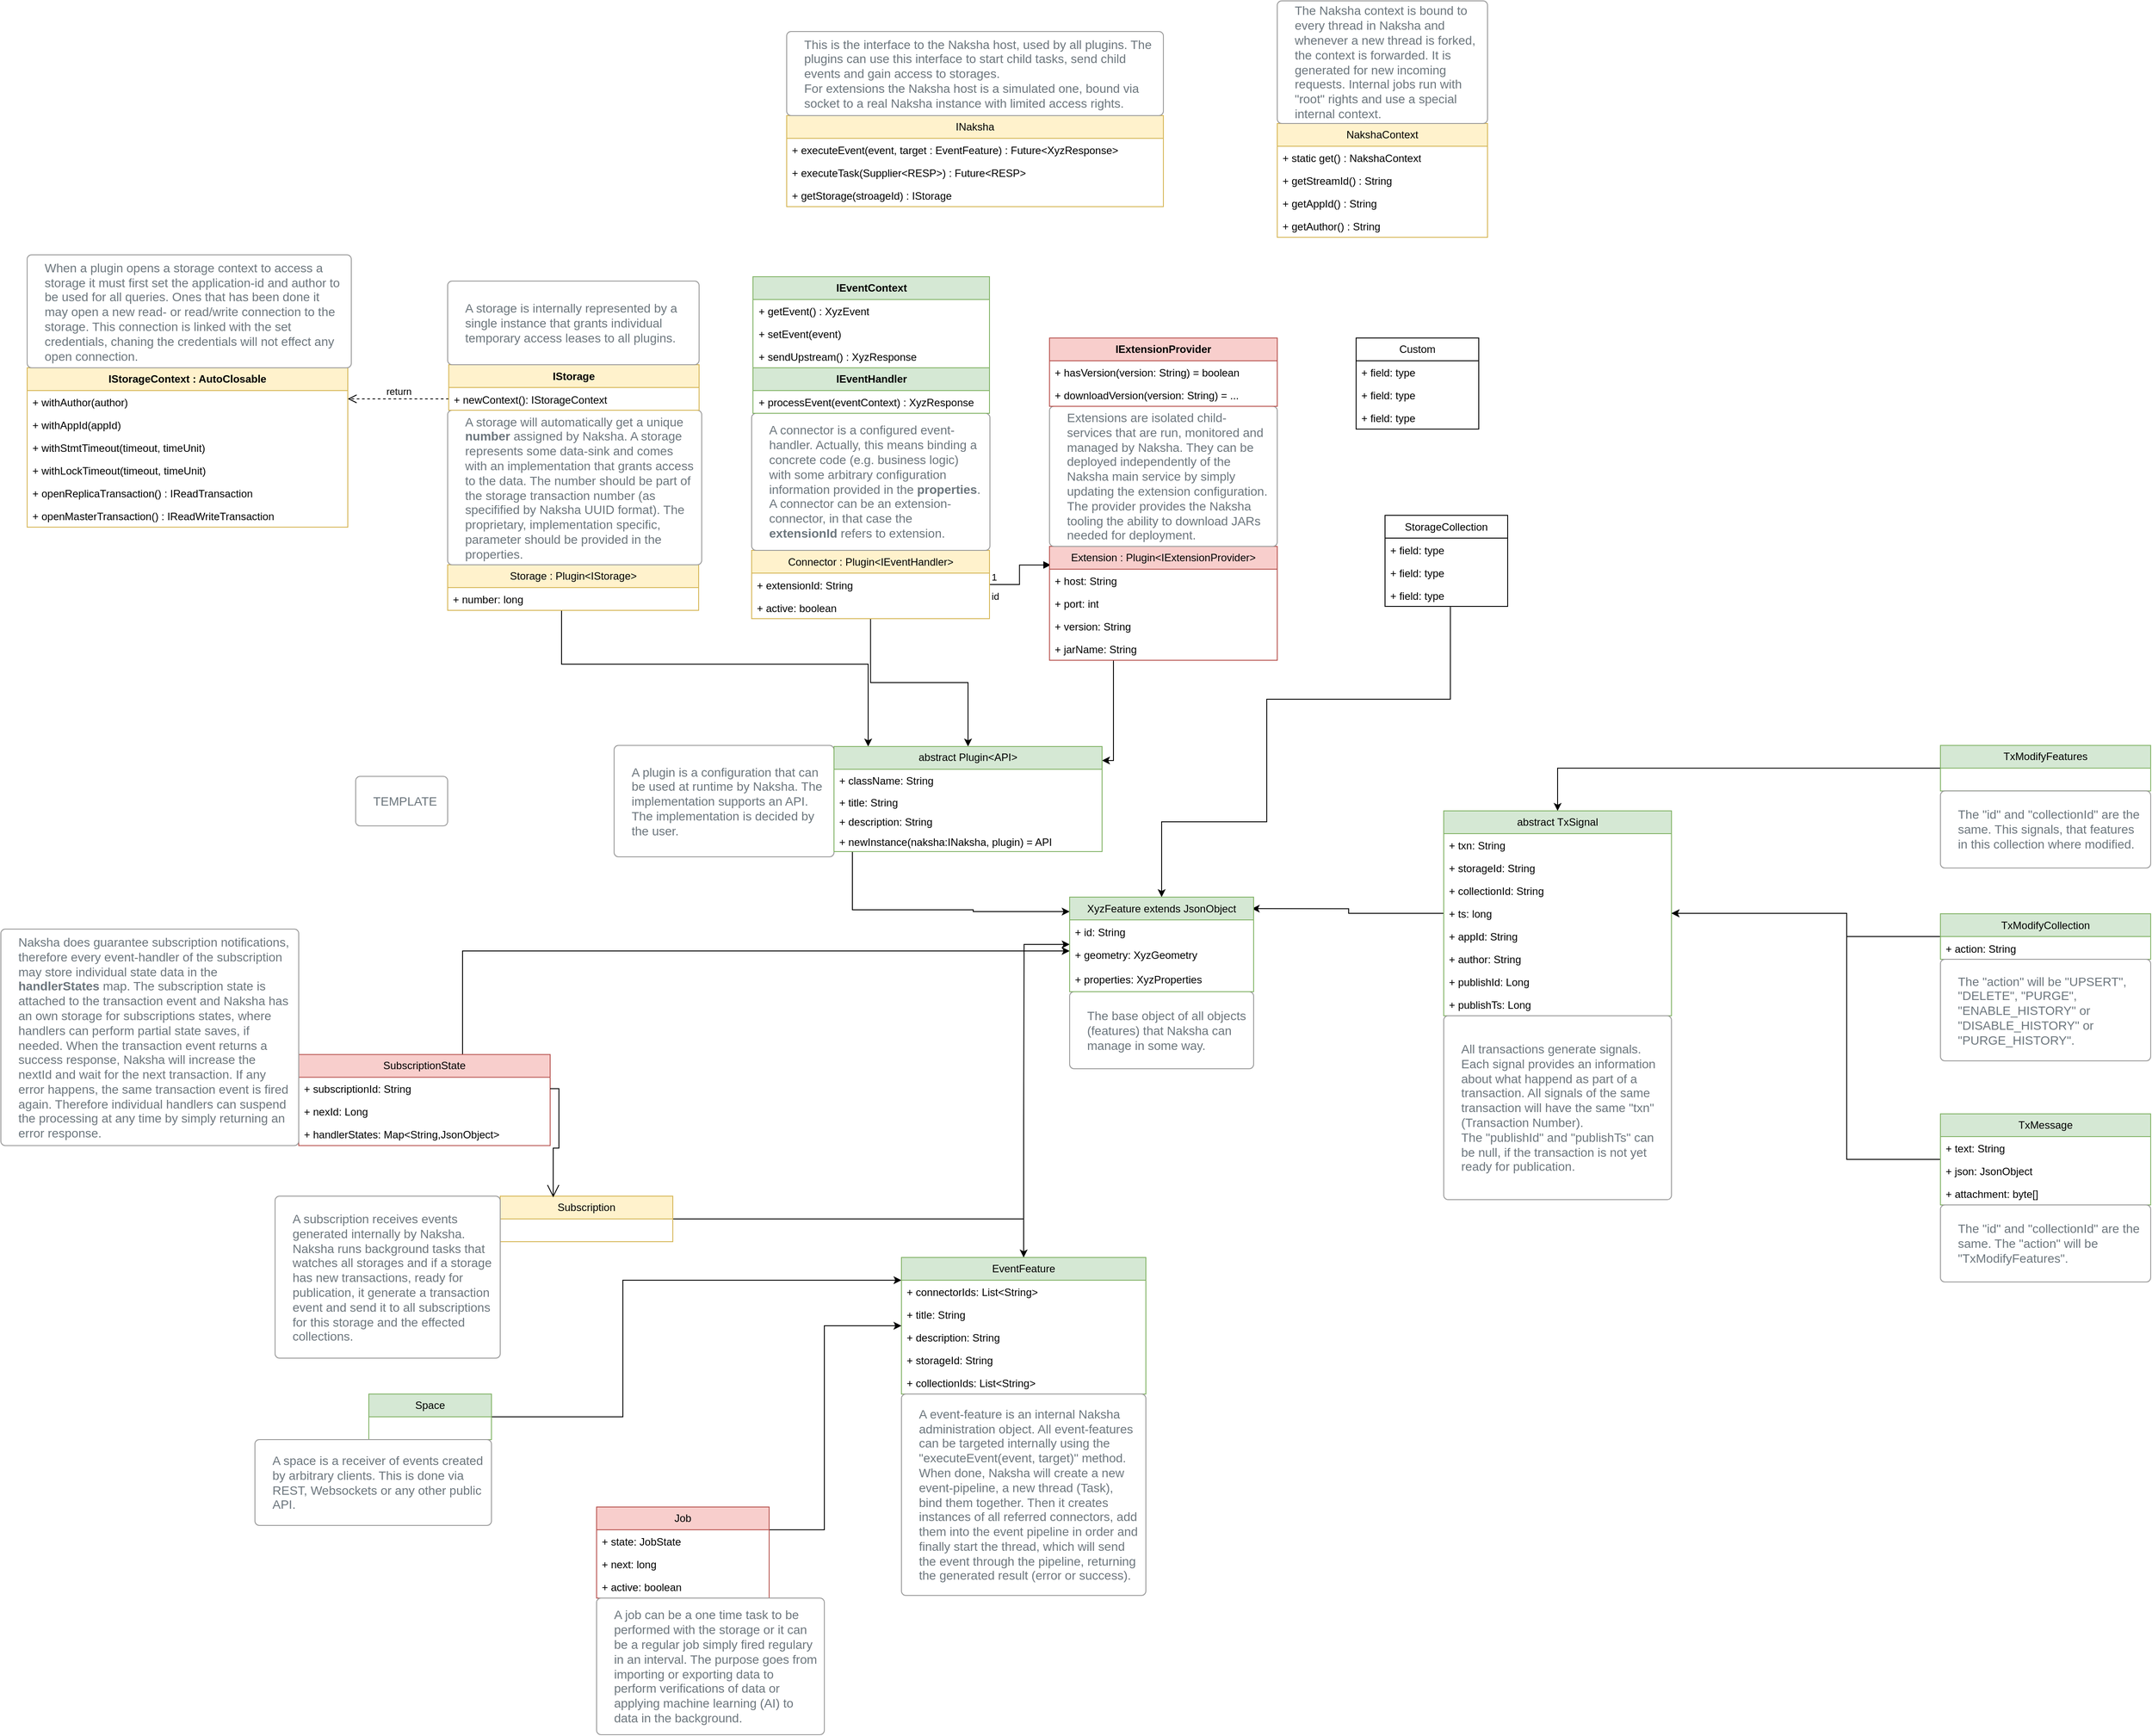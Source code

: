<mxfile version="21.6.8" type="device">
  <diagram name="Page-1" id="c7558073-3199-34d8-9f00-42111426c3f3">
    <mxGraphModel dx="3564" dy="1869" grid="1" gridSize="10" guides="1" tooltips="1" connect="1" arrows="1" fold="1" page="1" pageScale="1" pageWidth="3300" pageHeight="4681" background="none" math="0" shadow="0">
      <root>
        <mxCell id="0" />
        <mxCell id="1" parent="0" />
        <mxCell id="1qYccRmLHqD2nOXxJYSw-157" style="edgeStyle=orthogonalEdgeStyle;rounded=0;orthogonalLoop=1;jettySize=auto;html=1;" parent="1" source="1qYccRmLHqD2nOXxJYSw-96" target="1qYccRmLHqD2nOXxJYSw-265" edge="1">
          <mxGeometry relative="1" as="geometry">
            <mxPoint x="840" y="877.5" as="sourcePoint" />
            <mxPoint x="1201.947" y="1042.638" as="targetPoint" />
            <Array as="points">
              <mxPoint x="840" y="937.5" />
              <mxPoint x="1190" y="937.5" />
            </Array>
          </mxGeometry>
        </mxCell>
        <mxCell id="1qYccRmLHqD2nOXxJYSw-156" style="edgeStyle=orthogonalEdgeStyle;rounded=0;orthogonalLoop=1;jettySize=auto;html=1;" parent="1" source="1qYccRmLHqD2nOXxJYSw-118" target="1qYccRmLHqD2nOXxJYSw-108" edge="1">
          <mxGeometry relative="1" as="geometry">
            <Array as="points">
              <mxPoint x="910" y="1641" />
            </Array>
          </mxGeometry>
        </mxCell>
        <mxCell id="1qYccRmLHqD2nOXxJYSw-118" value="Space" style="swimlane;fontStyle=0;childLayout=stackLayout;horizontal=1;startSize=26;fillColor=#d5e8d4;horizontalStack=0;resizeParent=1;resizeParentMax=0;resizeLast=0;collapsible=1;marginBottom=0;whiteSpace=wrap;html=1;strokeColor=#82b366;" parent="1" vertex="1">
          <mxGeometry x="620" y="1771" width="140" height="52" as="geometry" />
        </mxCell>
        <mxCell id="1qYccRmLHqD2nOXxJYSw-158" style="edgeStyle=orthogonalEdgeStyle;rounded=0;orthogonalLoop=1;jettySize=auto;html=1;" parent="1" source="1qYccRmLHqD2nOXxJYSw-122" target="1qYccRmLHqD2nOXxJYSw-265" edge="1">
          <mxGeometry relative="1" as="geometry">
            <mxPoint x="1270.966" y="1017.5" as="targetPoint" />
            <mxPoint x="1204.936" y="911.89" as="sourcePoint" />
          </mxGeometry>
        </mxCell>
        <mxCell id="1qYccRmLHqD2nOXxJYSw-161" style="edgeStyle=orthogonalEdgeStyle;rounded=0;orthogonalLoop=1;jettySize=auto;html=1;entryX=0.5;entryY=0;entryDx=0;entryDy=0;exitX=0.533;exitY=1.024;exitDx=0;exitDy=0;exitPerimeter=0;" parent="1" source="1qYccRmLHqD2nOXxJYSw-129" target="1qYccRmLHqD2nOXxJYSw-100" edge="1">
          <mxGeometry relative="1" as="geometry">
            <Array as="points">
              <mxPoint x="1855" y="977.5" />
              <mxPoint x="1645" y="977.5" />
              <mxPoint x="1645" y="1117.5" />
              <mxPoint x="1525" y="1117.5" />
            </Array>
          </mxGeometry>
        </mxCell>
        <mxCell id="1qYccRmLHqD2nOXxJYSw-126" value="StorageCollection" style="swimlane;fontStyle=0;childLayout=stackLayout;horizontal=1;startSize=26;fillColor=none;horizontalStack=0;resizeParent=1;resizeParentMax=0;resizeLast=0;collapsible=1;marginBottom=0;whiteSpace=wrap;html=1;" parent="1" vertex="1">
          <mxGeometry x="1780" y="767.5" width="140" height="104" as="geometry" />
        </mxCell>
        <mxCell id="1qYccRmLHqD2nOXxJYSw-127" value="+ field: type" style="text;strokeColor=none;fillColor=none;align=left;verticalAlign=top;spacingLeft=4;spacingRight=4;overflow=hidden;rotatable=0;points=[[0,0.5],[1,0.5]];portConstraint=eastwest;whiteSpace=wrap;html=1;" parent="1qYccRmLHqD2nOXxJYSw-126" vertex="1">
          <mxGeometry y="26" width="140" height="26" as="geometry" />
        </mxCell>
        <mxCell id="1qYccRmLHqD2nOXxJYSw-128" value="+ field: type" style="text;strokeColor=none;fillColor=none;align=left;verticalAlign=top;spacingLeft=4;spacingRight=4;overflow=hidden;rotatable=0;points=[[0,0.5],[1,0.5]];portConstraint=eastwest;whiteSpace=wrap;html=1;" parent="1qYccRmLHqD2nOXxJYSw-126" vertex="1">
          <mxGeometry y="52" width="140" height="26" as="geometry" />
        </mxCell>
        <mxCell id="1qYccRmLHqD2nOXxJYSw-129" value="+ field: type" style="text;strokeColor=none;fillColor=none;align=left;verticalAlign=top;spacingLeft=4;spacingRight=4;overflow=hidden;rotatable=0;points=[[0,0.5],[1,0.5]];portConstraint=eastwest;whiteSpace=wrap;html=1;" parent="1qYccRmLHqD2nOXxJYSw-126" vertex="1">
          <mxGeometry y="78" width="140" height="26" as="geometry" />
        </mxCell>
        <mxCell id="1qYccRmLHqD2nOXxJYSw-155" style="edgeStyle=orthogonalEdgeStyle;rounded=0;orthogonalLoop=1;jettySize=auto;html=1;" parent="1" source="1qYccRmLHqD2nOXxJYSw-130" target="1qYccRmLHqD2nOXxJYSw-108" edge="1">
          <mxGeometry relative="1" as="geometry" />
        </mxCell>
        <mxCell id="1qYccRmLHqD2nOXxJYSw-130" value="Subscription" style="swimlane;fontStyle=0;childLayout=stackLayout;horizontal=1;startSize=26;fillColor=#fff2cc;horizontalStack=0;resizeParent=1;resizeParentMax=0;resizeLast=0;collapsible=1;marginBottom=0;whiteSpace=wrap;html=1;strokeColor=#d6b656;" parent="1" vertex="1">
          <mxGeometry x="770" y="1545" width="197" height="52" as="geometry" />
        </mxCell>
        <mxCell id="1qYccRmLHqD2nOXxJYSw-233" style="edgeStyle=orthogonalEdgeStyle;rounded=0;orthogonalLoop=1;jettySize=auto;html=1;" parent="1" source="1qYccRmLHqD2nOXxJYSw-134" target="1qYccRmLHqD2nOXxJYSw-265" edge="1">
          <mxGeometry relative="1" as="geometry">
            <mxPoint x="1340" y="1047.466" as="targetPoint" />
            <Array as="points">
              <mxPoint x="1470" y="1047.5" />
            </Array>
          </mxGeometry>
        </mxCell>
        <mxCell id="1qYccRmLHqD2nOXxJYSw-174" style="edgeStyle=orthogonalEdgeStyle;rounded=0;orthogonalLoop=1;jettySize=auto;html=1;entryX=0.99;entryY=0.122;entryDx=0;entryDy=0;entryPerimeter=0;" parent="1" source="1qYccRmLHqD2nOXxJYSw-138" target="1qYccRmLHqD2nOXxJYSw-100" edge="1">
          <mxGeometry relative="1" as="geometry" />
        </mxCell>
        <mxCell id="1qYccRmLHqD2nOXxJYSw-192" style="edgeStyle=orthogonalEdgeStyle;rounded=0;orthogonalLoop=1;jettySize=auto;html=1;" parent="1" source="1qYccRmLHqD2nOXxJYSw-142" target="1qYccRmLHqD2nOXxJYSw-138" edge="1">
          <mxGeometry relative="1" as="geometry">
            <mxPoint x="2200" y="937.5" as="sourcePoint" />
          </mxGeometry>
        </mxCell>
        <mxCell id="1qYccRmLHqD2nOXxJYSw-198" style="edgeStyle=orthogonalEdgeStyle;rounded=0;orthogonalLoop=1;jettySize=auto;html=1;" parent="1" source="1qYccRmLHqD2nOXxJYSw-151" target="1qYccRmLHqD2nOXxJYSw-138" edge="1">
          <mxGeometry relative="1" as="geometry">
            <mxPoint x="1940" y="1097.5" as="targetPoint" />
            <Array as="points">
              <mxPoint x="2307" y="1503" />
              <mxPoint x="2307" y="1222" />
            </Array>
          </mxGeometry>
        </mxCell>
        <mxCell id="1qYccRmLHqD2nOXxJYSw-204" style="edgeStyle=orthogonalEdgeStyle;rounded=0;orthogonalLoop=1;jettySize=auto;html=1;" parent="1" source="1qYccRmLHqD2nOXxJYSw-108" target="1qYccRmLHqD2nOXxJYSw-100" edge="1">
          <mxGeometry relative="1" as="geometry">
            <Array as="points">
              <mxPoint x="1367" y="1463" />
              <mxPoint x="1368" y="1258" />
            </Array>
          </mxGeometry>
        </mxCell>
        <mxCell id="1qYccRmLHqD2nOXxJYSw-164" value="Custom" style="swimlane;fontStyle=0;childLayout=stackLayout;horizontal=1;startSize=26;fillColor=none;horizontalStack=0;resizeParent=1;resizeParentMax=0;resizeLast=0;collapsible=1;marginBottom=0;whiteSpace=wrap;html=1;" parent="1" vertex="1">
          <mxGeometry x="1747" y="565" width="140" height="104" as="geometry" />
        </mxCell>
        <mxCell id="1qYccRmLHqD2nOXxJYSw-165" value="+ field: type" style="text;strokeColor=none;fillColor=none;align=left;verticalAlign=top;spacingLeft=4;spacingRight=4;overflow=hidden;rotatable=0;points=[[0,0.5],[1,0.5]];portConstraint=eastwest;whiteSpace=wrap;html=1;" parent="1qYccRmLHqD2nOXxJYSw-164" vertex="1">
          <mxGeometry y="26" width="140" height="26" as="geometry" />
        </mxCell>
        <mxCell id="1qYccRmLHqD2nOXxJYSw-166" value="+ field: type" style="text;strokeColor=none;fillColor=none;align=left;verticalAlign=top;spacingLeft=4;spacingRight=4;overflow=hidden;rotatable=0;points=[[0,0.5],[1,0.5]];portConstraint=eastwest;whiteSpace=wrap;html=1;" parent="1qYccRmLHqD2nOXxJYSw-164" vertex="1">
          <mxGeometry y="52" width="140" height="26" as="geometry" />
        </mxCell>
        <mxCell id="1qYccRmLHqD2nOXxJYSw-167" value="+ field: type" style="text;strokeColor=none;fillColor=none;align=left;verticalAlign=top;spacingLeft=4;spacingRight=4;overflow=hidden;rotatable=0;points=[[0,0.5],[1,0.5]];portConstraint=eastwest;whiteSpace=wrap;html=1;" parent="1qYccRmLHqD2nOXxJYSw-164" vertex="1">
          <mxGeometry y="78" width="140" height="26" as="geometry" />
        </mxCell>
        <mxCell id="1qYccRmLHqD2nOXxJYSw-172" style="edgeStyle=orthogonalEdgeStyle;rounded=0;orthogonalLoop=1;jettySize=auto;html=1;" parent="1" source="1qYccRmLHqD2nOXxJYSw-265" target="1qYccRmLHqD2nOXxJYSw-100" edge="1">
          <mxGeometry relative="1" as="geometry">
            <mxPoint x="1330" y="1267.5" as="targetPoint" />
            <mxPoint x="1171.76" y="1126.15" as="sourcePoint" />
            <Array as="points">
              <mxPoint x="1172" y="1218" />
              <mxPoint x="1310" y="1218" />
              <mxPoint x="1310" y="1220" />
            </Array>
          </mxGeometry>
        </mxCell>
        <mxCell id="1qYccRmLHqD2nOXxJYSw-202" value="TEMPLATE" style="html=1;shadow=0;dashed=0;shape=mxgraph.bootstrap.rrect;rSize=5;strokeColor=#999999;strokeWidth=1;fillColor=#FFFFFF;fontColor=#6C767D;whiteSpace=wrap;align=left;verticalAlign=middle;spacingLeft=10;fontSize=14;spacing=10;" parent="1" vertex="1">
          <mxGeometry x="605" y="1065.62" width="105" height="56.5" as="geometry" />
        </mxCell>
        <mxCell id="1qYccRmLHqD2nOXxJYSw-220" style="edgeStyle=orthogonalEdgeStyle;rounded=0;orthogonalLoop=1;jettySize=auto;html=1;" parent="1" source="1qYccRmLHqD2nOXxJYSw-210" target="1qYccRmLHqD2nOXxJYSw-100" edge="1">
          <mxGeometry relative="1" as="geometry">
            <Array as="points">
              <mxPoint x="727" y="1265" />
            </Array>
          </mxGeometry>
        </mxCell>
        <mxCell id="1qYccRmLHqD2nOXxJYSw-210" value="SubscriptionState" style="swimlane;fontStyle=0;childLayout=stackLayout;horizontal=1;startSize=26;horizontalStack=0;resizeParent=1;resizeParentMax=0;resizeLast=0;collapsible=1;marginBottom=0;whiteSpace=wrap;html=1;fillColor=#f8cecc;strokeColor=#b85450;" parent="1" vertex="1">
          <mxGeometry x="540" y="1383.25" width="287" height="104" as="geometry" />
        </mxCell>
        <mxCell id="1qYccRmLHqD2nOXxJYSw-211" value="+ subscriptionId: String" style="text;strokeColor=none;fillColor=none;align=left;verticalAlign=top;spacingLeft=4;spacingRight=4;overflow=hidden;rotatable=0;points=[[0,0.5],[1,0.5]];portConstraint=eastwest;whiteSpace=wrap;html=1;" parent="1qYccRmLHqD2nOXxJYSw-210" vertex="1">
          <mxGeometry y="26" width="287" height="26" as="geometry" />
        </mxCell>
        <mxCell id="1qYccRmLHqD2nOXxJYSw-306" value="+ nexId: Long" style="text;strokeColor=none;fillColor=none;align=left;verticalAlign=top;spacingLeft=4;spacingRight=4;overflow=hidden;rotatable=0;points=[[0,0.5],[1,0.5]];portConstraint=eastwest;whiteSpace=wrap;html=1;" parent="1qYccRmLHqD2nOXxJYSw-210" vertex="1">
          <mxGeometry y="52" width="287" height="26" as="geometry" />
        </mxCell>
        <mxCell id="ocHGO5GNn9pmyrgSXm_p-12" value="+ handlerStates: Map&amp;lt;String,JsonObject&amp;gt;" style="text;strokeColor=none;fillColor=none;align=left;verticalAlign=top;spacingLeft=4;spacingRight=4;overflow=hidden;rotatable=0;points=[[0,0.5],[1,0.5]];portConstraint=eastwest;whiteSpace=wrap;html=1;" vertex="1" parent="1qYccRmLHqD2nOXxJYSw-210">
          <mxGeometry y="78" width="287" height="26" as="geometry" />
        </mxCell>
        <mxCell id="1qYccRmLHqD2nOXxJYSw-219" value="Naksha does guarantee subscription notifications, therefore every event-handler of the subscription may store individual state data in the &lt;b&gt;handlerStates&lt;/b&gt; map. The subscription state is attached to the transaction event and Naksha has an own storage for subscriptions states, where handlers can perform partial state saves, if needed. When the transaction event returns a success response, Naksha will increase the nextId and wait for the next transaction. If any error happens, the same transaction event is fired again. Therefore individual handlers can suspend the processing at any time by simply returning an error response." style="html=1;shadow=0;dashed=0;shape=mxgraph.bootstrap.rrect;rSize=5;strokeColor=#999999;strokeWidth=1;fillColor=#FFFFFF;fontColor=#6C767D;whiteSpace=wrap;align=left;verticalAlign=middle;spacingLeft=10;fontSize=14;spacing=10;" parent="1" vertex="1">
          <mxGeometry x="200" y="1240" width="340" height="247.25" as="geometry" />
        </mxCell>
        <mxCell id="1qYccRmLHqD2nOXxJYSw-225" value="" style="group" parent="1" vertex="1" connectable="0">
          <mxGeometry x="1420" y="1203.5" width="210" height="196" as="geometry" />
        </mxCell>
        <mxCell id="1qYccRmLHqD2nOXxJYSw-196" value="The base object of all objects (features) that Naksha can manage in some way." style="html=1;shadow=0;dashed=0;shape=mxgraph.bootstrap.rrect;rSize=5;strokeColor=#999999;strokeWidth=1;fillColor=#FFFFFF;fontColor=#6C767D;whiteSpace=wrap;align=left;verticalAlign=middle;spacingLeft=10;fontSize=14;spacing=10;" parent="1qYccRmLHqD2nOXxJYSw-225" vertex="1">
          <mxGeometry y="108" width="210" height="88" as="geometry" />
        </mxCell>
        <mxCell id="1qYccRmLHqD2nOXxJYSw-100" value="XyzFeature extends JsonObject" style="swimlane;fontStyle=0;childLayout=stackLayout;horizontal=1;startSize=26;fillColor=#d5e8d4;horizontalStack=0;resizeParent=1;resizeParentMax=0;resizeLast=0;collapsible=1;marginBottom=0;whiteSpace=wrap;html=1;strokeColor=#82b366;" parent="1qYccRmLHqD2nOXxJYSw-225" vertex="1">
          <mxGeometry width="210" height="108" as="geometry" />
        </mxCell>
        <mxCell id="1qYccRmLHqD2nOXxJYSw-101" value="+ id: String" style="text;strokeColor=none;fillColor=none;align=left;verticalAlign=top;spacingLeft=4;spacingRight=4;overflow=hidden;rotatable=0;points=[[0,0.5],[1,0.5]];portConstraint=eastwest;whiteSpace=wrap;html=1;" parent="1qYccRmLHqD2nOXxJYSw-100" vertex="1">
          <mxGeometry y="26" width="210" height="26" as="geometry" />
        </mxCell>
        <mxCell id="1qYccRmLHqD2nOXxJYSw-105" value="+ geometry: XyzGeometry" style="text;strokeColor=none;fillColor=none;align=left;verticalAlign=top;spacingLeft=4;spacingRight=4;overflow=hidden;rotatable=0;points=[[0,0.5],[1,0.5]];portConstraint=eastwest;whiteSpace=wrap;html=1;" parent="1qYccRmLHqD2nOXxJYSw-100" vertex="1">
          <mxGeometry y="52" width="210" height="28" as="geometry" />
        </mxCell>
        <mxCell id="1qYccRmLHqD2nOXxJYSw-106" value="+ properties: XyzProperties" style="text;strokeColor=none;fillColor=none;align=left;verticalAlign=top;spacingLeft=4;spacingRight=4;overflow=hidden;rotatable=0;points=[[0,0.5],[1,0.5]];portConstraint=eastwest;whiteSpace=wrap;html=1;" parent="1qYccRmLHqD2nOXxJYSw-100" vertex="1">
          <mxGeometry y="80" width="210" height="28" as="geometry" />
        </mxCell>
        <mxCell id="1qYccRmLHqD2nOXxJYSw-226" value="" style="group" parent="1" vertex="1" connectable="0">
          <mxGeometry x="1847" y="1105" width="260" height="444" as="geometry" />
        </mxCell>
        <UserObject label="abstract TxSignal" tooltip="" id="1qYccRmLHqD2nOXxJYSw-138">
          <mxCell style="swimlane;fontStyle=0;childLayout=stackLayout;horizontal=1;startSize=26;fillColor=#d5e8d4;horizontalStack=0;resizeParent=1;resizeParentMax=0;resizeLast=0;collapsible=1;marginBottom=0;whiteSpace=wrap;html=1;strokeColor=#82b366;" parent="1qYccRmLHqD2nOXxJYSw-226" vertex="1">
            <mxGeometry width="260" height="234" as="geometry" />
          </mxCell>
        </UserObject>
        <mxCell id="1qYccRmLHqD2nOXxJYSw-139" value="+ txn: String" style="text;strokeColor=none;fillColor=none;align=left;verticalAlign=top;spacingLeft=4;spacingRight=4;overflow=hidden;rotatable=0;points=[[0,0.5],[1,0.5]];portConstraint=eastwest;whiteSpace=wrap;html=1;" parent="1qYccRmLHqD2nOXxJYSw-138" vertex="1">
          <mxGeometry y="26" width="260" height="26" as="geometry" />
        </mxCell>
        <mxCell id="1qYccRmLHqD2nOXxJYSw-140" value="+&amp;nbsp;storageId&lt;span style=&quot;background-color: initial;&quot;&gt;: String&lt;/span&gt;" style="text;strokeColor=none;fillColor=none;align=left;verticalAlign=top;spacingLeft=4;spacingRight=4;overflow=hidden;rotatable=0;points=[[0,0.5],[1,0.5]];portConstraint=eastwest;whiteSpace=wrap;html=1;" parent="1qYccRmLHqD2nOXxJYSw-138" vertex="1">
          <mxGeometry y="52" width="260" height="26" as="geometry" />
        </mxCell>
        <mxCell id="1qYccRmLHqD2nOXxJYSw-141" value="+ collectionId: String" style="text;strokeColor=none;fillColor=none;align=left;verticalAlign=top;spacingLeft=4;spacingRight=4;overflow=hidden;rotatable=0;points=[[0,0.5],[1,0.5]];portConstraint=eastwest;whiteSpace=wrap;html=1;" parent="1qYccRmLHqD2nOXxJYSw-138" vertex="1">
          <mxGeometry y="78" width="260" height="26" as="geometry" />
        </mxCell>
        <mxCell id="1qYccRmLHqD2nOXxJYSw-176" value="+ ts: long" style="text;strokeColor=none;fillColor=none;align=left;verticalAlign=top;spacingLeft=4;spacingRight=4;overflow=hidden;rotatable=0;points=[[0,0.5],[1,0.5]];portConstraint=eastwest;whiteSpace=wrap;html=1;" parent="1qYccRmLHqD2nOXxJYSw-138" vertex="1">
          <mxGeometry y="104" width="260" height="26" as="geometry" />
        </mxCell>
        <mxCell id="1qYccRmLHqD2nOXxJYSw-178" value="+ appId: String" style="text;strokeColor=none;fillColor=none;align=left;verticalAlign=top;spacingLeft=4;spacingRight=4;overflow=hidden;rotatable=0;points=[[0,0.5],[1,0.5]];portConstraint=eastwest;whiteSpace=wrap;html=1;" parent="1qYccRmLHqD2nOXxJYSw-138" vertex="1">
          <mxGeometry y="130" width="260" height="26" as="geometry" />
        </mxCell>
        <mxCell id="1qYccRmLHqD2nOXxJYSw-177" value="+ author: String" style="text;strokeColor=none;fillColor=none;align=left;verticalAlign=top;spacingLeft=4;spacingRight=4;overflow=hidden;rotatable=0;points=[[0,0.5],[1,0.5]];portConstraint=eastwest;whiteSpace=wrap;html=1;" parent="1qYccRmLHqD2nOXxJYSw-138" vertex="1">
          <mxGeometry y="156" width="260" height="26" as="geometry" />
        </mxCell>
        <mxCell id="1qYccRmLHqD2nOXxJYSw-179" value="+ publishId: Long" style="text;strokeColor=none;fillColor=none;align=left;verticalAlign=top;spacingLeft=4;spacingRight=4;overflow=hidden;rotatable=0;points=[[0,0.5],[1,0.5]];portConstraint=eastwest;whiteSpace=wrap;html=1;" parent="1qYccRmLHqD2nOXxJYSw-138" vertex="1">
          <mxGeometry y="182" width="260" height="26" as="geometry" />
        </mxCell>
        <mxCell id="1qYccRmLHqD2nOXxJYSw-180" value="+ publishTs: Long" style="text;strokeColor=none;fillColor=none;align=left;verticalAlign=top;spacingLeft=4;spacingRight=4;overflow=hidden;rotatable=0;points=[[0,0.5],[1,0.5]];portConstraint=eastwest;whiteSpace=wrap;html=1;" parent="1qYccRmLHqD2nOXxJYSw-138" vertex="1">
          <mxGeometry y="208" width="260" height="26" as="geometry" />
        </mxCell>
        <mxCell id="1qYccRmLHqD2nOXxJYSw-184" value="All transactions generate signals. Each signal provides an information about what happend as part of a transaction. All signals of the same transaction will have the same &quot;txn&quot; (Transaction Number).&lt;br&gt;The &quot;publishId&quot; and &quot;publishTs&quot; can be null, if the transaction is not yet ready for publication." style="html=1;shadow=0;dashed=0;shape=mxgraph.bootstrap.rrect;rSize=5;strokeColor=#999999;strokeWidth=1;fillColor=#FFFFFF;fontColor=#6C767D;whiteSpace=wrap;align=left;verticalAlign=middle;spacingLeft=10;fontSize=14;spacing=10;" parent="1qYccRmLHqD2nOXxJYSw-226" vertex="1">
          <mxGeometry y="234" width="260" height="210" as="geometry" />
        </mxCell>
        <mxCell id="1qYccRmLHqD2nOXxJYSw-227" style="rounded=0;orthogonalLoop=1;jettySize=auto;html=1;edgeStyle=orthogonalEdgeStyle;" parent="1" source="1qYccRmLHqD2nOXxJYSw-147" target="1qYccRmLHqD2nOXxJYSw-138" edge="1">
          <mxGeometry relative="1" as="geometry">
            <Array as="points">
              <mxPoint x="2307" y="1248" />
              <mxPoint x="2307" y="1222" />
            </Array>
          </mxGeometry>
        </mxCell>
        <mxCell id="1qYccRmLHqD2nOXxJYSw-228" value="" style="group" parent="1" vertex="1" connectable="0">
          <mxGeometry x="2414" y="1030.25" width="240" height="140" as="geometry" />
        </mxCell>
        <mxCell id="1qYccRmLHqD2nOXxJYSw-142" value="TxModifyFeatures" style="swimlane;fontStyle=0;childLayout=stackLayout;horizontal=1;startSize=26;fillColor=#d5e8d4;horizontalStack=0;resizeParent=1;resizeParentMax=0;resizeLast=0;collapsible=1;marginBottom=0;whiteSpace=wrap;html=1;strokeColor=#82b366;" parent="1qYccRmLHqD2nOXxJYSw-228" vertex="1">
          <mxGeometry width="240" height="52" as="geometry" />
        </mxCell>
        <mxCell id="1qYccRmLHqD2nOXxJYSw-186" value="The &quot;id&quot; and &quot;collectionId&quot; are the same. This signals, that features in this collection where modified." style="html=1;shadow=0;dashed=0;shape=mxgraph.bootstrap.rrect;rSize=5;strokeColor=#999999;strokeWidth=1;fillColor=#FFFFFF;fontColor=#6C767D;whiteSpace=wrap;align=left;verticalAlign=middle;spacingLeft=10;fontSize=14;spacing=10;" parent="1qYccRmLHqD2nOXxJYSw-228" vertex="1">
          <mxGeometry y="52" width="240" height="88" as="geometry" />
        </mxCell>
        <mxCell id="1qYccRmLHqD2nOXxJYSw-229" value="" style="group" parent="1" vertex="1" connectable="0">
          <mxGeometry x="2414" y="1222.5" width="240" height="168" as="geometry" />
        </mxCell>
        <mxCell id="1qYccRmLHqD2nOXxJYSw-147" value="TxModifyCollection" style="swimlane;fontStyle=0;childLayout=stackLayout;horizontal=1;startSize=26;fillColor=#d5e8d4;horizontalStack=0;resizeParent=1;resizeParentMax=0;resizeLast=0;collapsible=1;marginBottom=0;whiteSpace=wrap;html=1;strokeColor=#82b366;" parent="1qYccRmLHqD2nOXxJYSw-229" vertex="1">
          <mxGeometry width="240.0" height="52" as="geometry" />
        </mxCell>
        <mxCell id="1qYccRmLHqD2nOXxJYSw-148" value="+ action: String" style="text;strokeColor=none;fillColor=none;align=left;verticalAlign=top;spacingLeft=4;spacingRight=4;overflow=hidden;rotatable=0;points=[[0,0.5],[1,0.5]];portConstraint=eastwest;whiteSpace=wrap;html=1;" parent="1qYccRmLHqD2nOXxJYSw-147" vertex="1">
          <mxGeometry y="26" width="240.0" height="26" as="geometry" />
        </mxCell>
        <mxCell id="1qYccRmLHqD2nOXxJYSw-194" value="The &quot;action&quot; will be &quot;UPSERT&quot;, &quot;DELETE&quot;, &quot;PURGE&quot;, &quot;ENABLE_HISTORY&quot; or &quot;DISABLE_HISTORY&quot; or &quot;PURGE_HISTORY&quot;." style="html=1;shadow=0;dashed=0;shape=mxgraph.bootstrap.rrect;rSize=5;strokeColor=#999999;strokeWidth=1;fillColor=#FFFFFF;fontColor=#6C767D;whiteSpace=wrap;align=left;verticalAlign=middle;spacingLeft=10;fontSize=14;spacing=10;" parent="1qYccRmLHqD2nOXxJYSw-229" vertex="1">
          <mxGeometry y="52" width="240.0" height="116" as="geometry" />
        </mxCell>
        <mxCell id="1qYccRmLHqD2nOXxJYSw-230" value="" style="group" parent="1" vertex="1" connectable="0">
          <mxGeometry x="2414" y="1451" width="240" height="192" as="geometry" />
        </mxCell>
        <mxCell id="1qYccRmLHqD2nOXxJYSw-151" value="TxMessage" style="swimlane;fontStyle=0;childLayout=stackLayout;horizontal=1;startSize=26;fillColor=#d5e8d4;horizontalStack=0;resizeParent=1;resizeParentMax=0;resizeLast=0;collapsible=1;marginBottom=0;whiteSpace=wrap;html=1;strokeColor=#82b366;" parent="1qYccRmLHqD2nOXxJYSw-230" vertex="1">
          <mxGeometry width="240" height="104" as="geometry" />
        </mxCell>
        <mxCell id="1qYccRmLHqD2nOXxJYSw-152" value="+ text: String" style="text;strokeColor=none;fillColor=none;align=left;verticalAlign=top;spacingLeft=4;spacingRight=4;overflow=hidden;rotatable=0;points=[[0,0.5],[1,0.5]];portConstraint=eastwest;whiteSpace=wrap;html=1;" parent="1qYccRmLHqD2nOXxJYSw-151" vertex="1">
          <mxGeometry y="26" width="240" height="26" as="geometry" />
        </mxCell>
        <mxCell id="1qYccRmLHqD2nOXxJYSw-154" value="+ json: JsonObject" style="text;strokeColor=none;fillColor=none;align=left;verticalAlign=top;spacingLeft=4;spacingRight=4;overflow=hidden;rotatable=0;points=[[0,0.5],[1,0.5]];portConstraint=eastwest;whiteSpace=wrap;html=1;" parent="1qYccRmLHqD2nOXxJYSw-151" vertex="1">
          <mxGeometry y="52" width="240" height="26" as="geometry" />
        </mxCell>
        <mxCell id="1qYccRmLHqD2nOXxJYSw-153" value="+ attachment: byte[]" style="text;strokeColor=none;fillColor=none;align=left;verticalAlign=top;spacingLeft=4;spacingRight=4;overflow=hidden;rotatable=0;points=[[0,0.5],[1,0.5]];portConstraint=eastwest;whiteSpace=wrap;html=1;" parent="1qYccRmLHqD2nOXxJYSw-151" vertex="1">
          <mxGeometry y="78" width="240" height="26" as="geometry" />
        </mxCell>
        <mxCell id="1qYccRmLHqD2nOXxJYSw-190" value="The &quot;id&quot; and &quot;collectionId&quot; are the same. The &quot;action&quot; will be &quot;TxModifyFeatures&quot;." style="html=1;shadow=0;dashed=0;shape=mxgraph.bootstrap.rrect;rSize=5;strokeColor=#999999;strokeWidth=1;fillColor=#FFFFFF;fontColor=#6C767D;whiteSpace=wrap;align=left;verticalAlign=middle;spacingLeft=10;fontSize=14;spacing=10;" parent="1qYccRmLHqD2nOXxJYSw-230" vertex="1">
          <mxGeometry y="104" width="240" height="88" as="geometry" />
        </mxCell>
        <mxCell id="1qYccRmLHqD2nOXxJYSw-251" value="id" style="endArrow=block;endFill=1;html=1;edgeStyle=orthogonalEdgeStyle;align=left;verticalAlign=top;rounded=0;entryX=0.006;entryY=0.163;entryDx=0;entryDy=0;entryPerimeter=0;" parent="1" source="1qYccRmLHqD2nOXxJYSw-123" target="1qYccRmLHqD2nOXxJYSw-134" edge="1">
          <mxGeometry x="-1" relative="1" as="geometry">
            <mxPoint x="1270" y="777.5" as="sourcePoint" />
            <mxPoint x="1430" y="777.5" as="targetPoint" />
          </mxGeometry>
        </mxCell>
        <mxCell id="1qYccRmLHqD2nOXxJYSw-252" value="1" style="edgeLabel;resizable=0;html=1;align=left;verticalAlign=bottom;" parent="1qYccRmLHqD2nOXxJYSw-251" connectable="0" vertex="1">
          <mxGeometry x="-1" relative="1" as="geometry" />
        </mxCell>
        <mxCell id="1qYccRmLHqD2nOXxJYSw-274" value="&lt;span style=&quot;border-color: var(--border-color);&quot;&gt;&lt;b&gt;IStorageContext : AutoClosable&lt;/b&gt;&lt;/span&gt;" style="swimlane;fontStyle=0;childLayout=stackLayout;horizontal=1;startSize=26;fillColor=#fff2cc;horizontalStack=0;resizeParent=1;resizeParentMax=0;resizeLast=0;collapsible=1;marginBottom=0;whiteSpace=wrap;html=1;strokeColor=#d6b656;" parent="1" vertex="1">
          <mxGeometry x="230" y="599" width="366" height="182" as="geometry" />
        </mxCell>
        <mxCell id="1qYccRmLHqD2nOXxJYSw-275" value="+ withAuthor(author)" style="text;strokeColor=none;fillColor=none;align=left;verticalAlign=top;spacingLeft=4;spacingRight=4;overflow=hidden;rotatable=0;points=[[0,0.5],[1,0.5]];portConstraint=eastwest;whiteSpace=wrap;html=1;" parent="1qYccRmLHqD2nOXxJYSw-274" vertex="1">
          <mxGeometry y="26" width="366" height="26" as="geometry" />
        </mxCell>
        <mxCell id="1qYccRmLHqD2nOXxJYSw-276" value="+ withAppId(appId)" style="text;strokeColor=none;fillColor=none;align=left;verticalAlign=top;spacingLeft=4;spacingRight=4;overflow=hidden;rotatable=0;points=[[0,0.5],[1,0.5]];portConstraint=eastwest;whiteSpace=wrap;html=1;" parent="1qYccRmLHqD2nOXxJYSw-274" vertex="1">
          <mxGeometry y="52" width="366" height="26" as="geometry" />
        </mxCell>
        <mxCell id="1qYccRmLHqD2nOXxJYSw-277" value="+ withStmtTimeout(timeout, timeUnit)" style="text;strokeColor=none;fillColor=none;align=left;verticalAlign=top;spacingLeft=4;spacingRight=4;overflow=hidden;rotatable=0;points=[[0,0.5],[1,0.5]];portConstraint=eastwest;whiteSpace=wrap;html=1;" parent="1qYccRmLHqD2nOXxJYSw-274" vertex="1">
          <mxGeometry y="78" width="366" height="26" as="geometry" />
        </mxCell>
        <mxCell id="1qYccRmLHqD2nOXxJYSw-282" value="+ withLockTimeout(timeout, timeUnit)" style="text;strokeColor=none;fillColor=none;align=left;verticalAlign=top;spacingLeft=4;spacingRight=4;overflow=hidden;rotatable=0;points=[[0,0.5],[1,0.5]];portConstraint=eastwest;whiteSpace=wrap;html=1;" parent="1qYccRmLHqD2nOXxJYSw-274" vertex="1">
          <mxGeometry y="104" width="366" height="26" as="geometry" />
        </mxCell>
        <mxCell id="1qYccRmLHqD2nOXxJYSw-283" value="+ openReplicaTransaction() : IReadTransaction" style="text;strokeColor=none;fillColor=none;align=left;verticalAlign=top;spacingLeft=4;spacingRight=4;overflow=hidden;rotatable=0;points=[[0,0.5],[1,0.5]];portConstraint=eastwest;whiteSpace=wrap;html=1;" parent="1qYccRmLHqD2nOXxJYSw-274" vertex="1">
          <mxGeometry y="130" width="366" height="26" as="geometry" />
        </mxCell>
        <mxCell id="1qYccRmLHqD2nOXxJYSw-284" value="+ openMasterTransaction() : IReadWriteTransaction" style="text;strokeColor=none;fillColor=none;align=left;verticalAlign=top;spacingLeft=4;spacingRight=4;overflow=hidden;rotatable=0;points=[[0,0.5],[1,0.5]];portConstraint=eastwest;whiteSpace=wrap;html=1;" parent="1qYccRmLHqD2nOXxJYSw-274" vertex="1">
          <mxGeometry y="156" width="366" height="26" as="geometry" />
        </mxCell>
        <mxCell id="1qYccRmLHqD2nOXxJYSw-285" value="return" style="html=1;verticalAlign=bottom;endArrow=open;dashed=1;endSize=8;edgeStyle=elbowEdgeStyle;elbow=vertical;curved=0;rounded=0;" parent="1" source="1qYccRmLHqD2nOXxJYSw-240" target="1qYccRmLHqD2nOXxJYSw-274" edge="1">
          <mxGeometry relative="1" as="geometry">
            <mxPoint x="710" y="569.5" as="sourcePoint" />
            <mxPoint x="630" y="569.5" as="targetPoint" />
          </mxGeometry>
        </mxCell>
        <mxCell id="1qYccRmLHqD2nOXxJYSw-286" value="" style="group" parent="1" vertex="1" connectable="0">
          <mxGeometry x="710" y="595.5" width="290" height="280.5" as="geometry" />
        </mxCell>
        <mxCell id="1qYccRmLHqD2nOXxJYSw-96" value="Storage : Plugin&amp;lt;IStorage&amp;gt;" style="swimlane;fontStyle=0;childLayout=stackLayout;horizontal=1;startSize=26;fillColor=#fff2cc;horizontalStack=0;resizeParent=1;resizeParentMax=0;resizeLast=0;collapsible=1;marginBottom=0;whiteSpace=wrap;html=1;strokeColor=#d6b656;" parent="1qYccRmLHqD2nOXxJYSw-286" vertex="1">
          <mxGeometry y="228.5" width="286.5" height="52" as="geometry" />
        </mxCell>
        <mxCell id="1qYccRmLHqD2nOXxJYSw-99" value="+ number: long" style="text;strokeColor=none;fillColor=none;align=left;verticalAlign=top;spacingLeft=4;spacingRight=4;overflow=hidden;rotatable=0;points=[[0,0.5],[1,0.5]];portConstraint=eastwest;whiteSpace=wrap;html=1;" parent="1qYccRmLHqD2nOXxJYSw-96" vertex="1">
          <mxGeometry y="26" width="286.5" height="26" as="geometry" />
        </mxCell>
        <mxCell id="1qYccRmLHqD2nOXxJYSw-208" value="A storage will automatically get a unique &lt;b&gt;number&lt;/b&gt; assigned by Naksha. A storage represents some data-sink and comes with an implementation that grants access to the data. The number should be part of the storage transaction number (as specifified by Naksha UUID format). The proprietary, implementation specific, parameter should be provided in the properties." style="html=1;shadow=0;dashed=0;shape=mxgraph.bootstrap.rrect;rSize=5;strokeColor=#999999;strokeWidth=1;fillColor=#FFFFFF;fontColor=#6C767D;whiteSpace=wrap;align=left;verticalAlign=middle;spacingLeft=10;fontSize=14;spacing=10;" parent="1qYccRmLHqD2nOXxJYSw-286" vertex="1">
          <mxGeometry y="52" width="290" height="176.5" as="geometry" />
        </mxCell>
        <mxCell id="1qYccRmLHqD2nOXxJYSw-239" value="&lt;span style=&quot;border-color: var(--border-color);&quot;&gt;&lt;b&gt;IStorage&lt;/b&gt;&lt;/span&gt;" style="swimlane;fontStyle=0;childLayout=stackLayout;horizontal=1;startSize=26;fillColor=#fff2cc;horizontalStack=0;resizeParent=1;resizeParentMax=0;resizeLast=0;collapsible=1;marginBottom=0;whiteSpace=wrap;html=1;strokeColor=#d6b656;" parent="1qYccRmLHqD2nOXxJYSw-286" vertex="1">
          <mxGeometry x="1.25" width="285.75" height="52" as="geometry" />
        </mxCell>
        <mxCell id="1qYccRmLHqD2nOXxJYSw-240" value="+ newContext(): IStorageContext" style="text;strokeColor=none;fillColor=none;align=left;verticalAlign=top;spacingLeft=4;spacingRight=4;overflow=hidden;rotatable=0;points=[[0,0.5],[1,0.5]];portConstraint=eastwest;whiteSpace=wrap;html=1;" parent="1qYccRmLHqD2nOXxJYSw-239" vertex="1">
          <mxGeometry y="26" width="285.75" height="26" as="geometry" />
        </mxCell>
        <mxCell id="1qYccRmLHqD2nOXxJYSw-287" value="" style="group" parent="1" vertex="1" connectable="0">
          <mxGeometry x="1057" y="495" width="272" height="390.5" as="geometry" />
        </mxCell>
        <mxCell id="1qYccRmLHqD2nOXxJYSw-122" value="Connector : Plugin&amp;lt;IEventHandler&amp;gt;" style="swimlane;fontStyle=0;childLayout=stackLayout;horizontal=1;startSize=26;fillColor=#fff2cc;horizontalStack=0;resizeParent=1;resizeParentMax=0;resizeLast=0;collapsible=1;marginBottom=0;whiteSpace=wrap;html=1;strokeColor=#d6b656;" parent="1qYccRmLHqD2nOXxJYSw-287" vertex="1">
          <mxGeometry y="312.5" width="271.5" height="78" as="geometry" />
        </mxCell>
        <mxCell id="1qYccRmLHqD2nOXxJYSw-123" value="+ extensionId: String" style="text;strokeColor=none;fillColor=none;align=left;verticalAlign=top;spacingLeft=4;spacingRight=4;overflow=hidden;rotatable=0;points=[[0,0.5],[1,0.5]];portConstraint=eastwest;whiteSpace=wrap;html=1;" parent="1qYccRmLHqD2nOXxJYSw-122" vertex="1">
          <mxGeometry y="26" width="271.5" height="26" as="geometry" />
        </mxCell>
        <mxCell id="1qYccRmLHqD2nOXxJYSw-124" value="+ active: boolean" style="text;strokeColor=none;fillColor=none;align=left;verticalAlign=top;spacingLeft=4;spacingRight=4;overflow=hidden;rotatable=0;points=[[0,0.5],[1,0.5]];portConstraint=eastwest;whiteSpace=wrap;html=1;" parent="1qYccRmLHqD2nOXxJYSw-122" vertex="1">
          <mxGeometry y="52" width="271.5" height="26" as="geometry" />
        </mxCell>
        <mxCell id="1qYccRmLHqD2nOXxJYSw-209" value="A connector is a configured event-handler. Actually, this means binding a concrete code (e.g. business logic) with some arbitrary configuration information provided in the &lt;b&gt;properties&lt;/b&gt;.&lt;br&gt;A connector can be an extension-connector, in that case the &lt;b&gt;extensionId&lt;/b&gt; refers to extension." style="html=1;shadow=0;dashed=0;shape=mxgraph.bootstrap.rrect;rSize=5;strokeColor=#999999;strokeWidth=1;fillColor=#FFFFFF;fontColor=#6C767D;whiteSpace=wrap;align=left;verticalAlign=middle;spacingLeft=10;fontSize=14;spacing=10;" parent="1qYccRmLHqD2nOXxJYSw-287" vertex="1">
          <mxGeometry y="156" width="272" height="156.5" as="geometry" />
        </mxCell>
        <mxCell id="1qYccRmLHqD2nOXxJYSw-235" value="&lt;span style=&quot;border-color: var(--border-color);&quot;&gt;&lt;b&gt;IEventHandler&lt;/b&gt;&lt;/span&gt;" style="swimlane;fontStyle=0;childLayout=stackLayout;horizontal=1;startSize=26;fillColor=#d5e8d4;horizontalStack=0;resizeParent=1;resizeParentMax=0;resizeLast=0;collapsible=1;marginBottom=0;whiteSpace=wrap;html=1;strokeColor=#82b366;" parent="1qYccRmLHqD2nOXxJYSw-287" vertex="1">
          <mxGeometry x="1.5" y="104" width="270" height="52" as="geometry" />
        </mxCell>
        <mxCell id="1qYccRmLHqD2nOXxJYSw-236" value="+ processEvent(eventContext) : XyzResponse" style="text;strokeColor=none;fillColor=none;align=left;verticalAlign=top;spacingLeft=4;spacingRight=4;overflow=hidden;rotatable=0;points=[[0,0.5],[1,0.5]];portConstraint=eastwest;whiteSpace=wrap;html=1;" parent="1qYccRmLHqD2nOXxJYSw-235" vertex="1">
          <mxGeometry y="26" width="270" height="26" as="geometry" />
        </mxCell>
        <mxCell id="1qYccRmLHqD2nOXxJYSw-270" value="&lt;span style=&quot;border-color: var(--border-color);&quot;&gt;&lt;b&gt;IEventContext&lt;/b&gt;&lt;/span&gt;" style="swimlane;fontStyle=0;childLayout=stackLayout;horizontal=1;startSize=26;fillColor=#d5e8d4;horizontalStack=0;resizeParent=1;resizeParentMax=0;resizeLast=0;collapsible=1;marginBottom=0;whiteSpace=wrap;html=1;strokeColor=#82b366;" parent="1qYccRmLHqD2nOXxJYSw-287" vertex="1">
          <mxGeometry x="1.5" width="270" height="104" as="geometry" />
        </mxCell>
        <mxCell id="1qYccRmLHqD2nOXxJYSw-272" value="+ getEvent() : XyzEvent" style="text;strokeColor=none;fillColor=none;align=left;verticalAlign=top;spacingLeft=4;spacingRight=4;overflow=hidden;rotatable=0;points=[[0,0.5],[1,0.5]];portConstraint=eastwest;whiteSpace=wrap;html=1;" parent="1qYccRmLHqD2nOXxJYSw-270" vertex="1">
          <mxGeometry y="26" width="270" height="26" as="geometry" />
        </mxCell>
        <mxCell id="1qYccRmLHqD2nOXxJYSw-273" value="+ setEvent(event)" style="text;strokeColor=none;fillColor=none;align=left;verticalAlign=top;spacingLeft=4;spacingRight=4;overflow=hidden;rotatable=0;points=[[0,0.5],[1,0.5]];portConstraint=eastwest;whiteSpace=wrap;html=1;" parent="1qYccRmLHqD2nOXxJYSw-270" vertex="1">
          <mxGeometry y="52" width="270" height="26" as="geometry" />
        </mxCell>
        <mxCell id="1qYccRmLHqD2nOXxJYSw-271" value="+ sendUpstream() : XyzResponse" style="text;strokeColor=none;fillColor=none;align=left;verticalAlign=top;spacingLeft=4;spacingRight=4;overflow=hidden;rotatable=0;points=[[0,0.5],[1,0.5]];portConstraint=eastwest;whiteSpace=wrap;html=1;" parent="1qYccRmLHqD2nOXxJYSw-270" vertex="1">
          <mxGeometry y="78" width="270" height="26" as="geometry" />
        </mxCell>
        <mxCell id="1qYccRmLHqD2nOXxJYSw-288" value="" style="group" parent="1" vertex="1" connectable="0">
          <mxGeometry x="1397" y="565" width="260" height="368" as="geometry" />
        </mxCell>
        <mxCell id="1qYccRmLHqD2nOXxJYSw-134" value="Extension : Plugin&amp;lt;IExtensionProvider&amp;gt;" style="swimlane;fontStyle=0;childLayout=stackLayout;horizontal=1;startSize=26;fillColor=#f8cecc;horizontalStack=0;resizeParent=1;resizeParentMax=0;resizeLast=0;collapsible=1;marginBottom=0;whiteSpace=wrap;html=1;strokeColor=#b85450;" parent="1qYccRmLHqD2nOXxJYSw-288" vertex="1">
          <mxGeometry y="238" width="260" height="130" as="geometry" />
        </mxCell>
        <mxCell id="1qYccRmLHqD2nOXxJYSw-257" value="+ host: String" style="text;strokeColor=none;fillColor=none;align=left;verticalAlign=top;spacingLeft=4;spacingRight=4;overflow=hidden;rotatable=0;points=[[0,0.5],[1,0.5]];portConstraint=eastwest;whiteSpace=wrap;html=1;" parent="1qYccRmLHqD2nOXxJYSw-134" vertex="1">
          <mxGeometry y="26" width="260" height="26" as="geometry" />
        </mxCell>
        <mxCell id="1qYccRmLHqD2nOXxJYSw-255" value="+ port: int" style="text;strokeColor=none;fillColor=none;align=left;verticalAlign=top;spacingLeft=4;spacingRight=4;overflow=hidden;rotatable=0;points=[[0,0.5],[1,0.5]];portConstraint=eastwest;whiteSpace=wrap;html=1;" parent="1qYccRmLHqD2nOXxJYSw-134" vertex="1">
          <mxGeometry y="52" width="260" height="26" as="geometry" />
        </mxCell>
        <mxCell id="1qYccRmLHqD2nOXxJYSw-256" value="+ version: String" style="text;strokeColor=none;fillColor=none;align=left;verticalAlign=top;spacingLeft=4;spacingRight=4;overflow=hidden;rotatable=0;points=[[0,0.5],[1,0.5]];portConstraint=eastwest;whiteSpace=wrap;html=1;" parent="1qYccRmLHqD2nOXxJYSw-134" vertex="1">
          <mxGeometry y="78" width="260" height="26" as="geometry" />
        </mxCell>
        <mxCell id="1qYccRmLHqD2nOXxJYSw-258" value="+ jarName: String" style="text;strokeColor=none;fillColor=none;align=left;verticalAlign=top;spacingLeft=4;spacingRight=4;overflow=hidden;rotatable=0;points=[[0,0.5],[1,0.5]];portConstraint=eastwest;whiteSpace=wrap;html=1;" parent="1qYccRmLHqD2nOXxJYSw-134" vertex="1">
          <mxGeometry y="104" width="260" height="26" as="geometry" />
        </mxCell>
        <mxCell id="1qYccRmLHqD2nOXxJYSw-246" value="Extensions are isolated child-services that are run, monitored and managed by Naksha. They can be deployed independently of the Naksha main service by simply updating the extension configuration. The provider provides the Naksha tooling the ability to download JARs needed for deployment." style="html=1;shadow=0;dashed=0;shape=mxgraph.bootstrap.rrect;rSize=5;strokeColor=#999999;strokeWidth=1;fillColor=#FFFFFF;fontColor=#6C767D;whiteSpace=wrap;align=left;verticalAlign=middle;spacingLeft=10;fontSize=14;spacing=10;" parent="1qYccRmLHqD2nOXxJYSw-288" vertex="1">
          <mxGeometry y="78" width="260" height="160" as="geometry" />
        </mxCell>
        <mxCell id="1qYccRmLHqD2nOXxJYSw-247" value="&lt;span style=&quot;border-color: var(--border-color);&quot;&gt;&lt;b&gt;IExtensionProvider&lt;br&gt;&lt;/b&gt;&lt;/span&gt;" style="swimlane;fontStyle=0;childLayout=stackLayout;horizontal=1;startSize=26;fillColor=#f8cecc;horizontalStack=0;resizeParent=1;resizeParentMax=0;resizeLast=0;collapsible=1;marginBottom=0;whiteSpace=wrap;html=1;strokeColor=#b85450;" parent="1qYccRmLHqD2nOXxJYSw-288" vertex="1">
          <mxGeometry width="260" height="78" as="geometry" />
        </mxCell>
        <mxCell id="1qYccRmLHqD2nOXxJYSw-248" value="+ hasVersion(version: String) = boolean" style="text;strokeColor=none;fillColor=none;align=left;verticalAlign=top;spacingLeft=4;spacingRight=4;overflow=hidden;rotatable=0;points=[[0,0.5],[1,0.5]];portConstraint=eastwest;whiteSpace=wrap;html=1;" parent="1qYccRmLHqD2nOXxJYSw-247" vertex="1">
          <mxGeometry y="26" width="260" height="26" as="geometry" />
        </mxCell>
        <mxCell id="1qYccRmLHqD2nOXxJYSw-249" value="+ downloadVersion(version: String) = ..." style="text;strokeColor=none;fillColor=none;align=left;verticalAlign=top;spacingLeft=4;spacingRight=4;overflow=hidden;rotatable=0;points=[[0,0.5],[1,0.5]];portConstraint=eastwest;whiteSpace=wrap;html=1;" parent="1qYccRmLHqD2nOXxJYSw-247" vertex="1">
          <mxGeometry y="52" width="260" height="26" as="geometry" />
        </mxCell>
        <mxCell id="1qYccRmLHqD2nOXxJYSw-289" value="When a plugin opens a storage context to access a storage it must first set the application-id and author to be used for all queries. Ones that has been done it may open a new read- or read/write connection to the storage. This connection is linked with the set credentials, chaning the credentials will not effect any open connection." style="html=1;shadow=0;dashed=0;shape=mxgraph.bootstrap.rrect;rSize=5;strokeColor=#999999;strokeWidth=1;fillColor=#FFFFFF;fontColor=#6C767D;whiteSpace=wrap;align=left;verticalAlign=middle;spacingLeft=10;fontSize=14;spacing=10;" parent="1" vertex="1">
          <mxGeometry x="230" y="470" width="370" height="129" as="geometry" />
        </mxCell>
        <mxCell id="1qYccRmLHqD2nOXxJYSw-303" value="" style="group" parent="1" vertex="1" connectable="0">
          <mxGeometry x="1097" y="215" width="430" height="200" as="geometry" />
        </mxCell>
        <mxCell id="1qYccRmLHqD2nOXxJYSw-290" value="INaksha" style="swimlane;fontStyle=0;childLayout=stackLayout;horizontal=1;startSize=26;fillColor=#fff2cc;horizontalStack=0;resizeParent=1;resizeParentMax=0;resizeLast=0;collapsible=1;marginBottom=0;whiteSpace=wrap;html=1;strokeColor=#d6b656;" parent="1qYccRmLHqD2nOXxJYSw-303" vertex="1">
          <mxGeometry y="96" width="430" height="104" as="geometry" />
        </mxCell>
        <mxCell id="1qYccRmLHqD2nOXxJYSw-291" value="+ executeEvent(event, target : EventFeature) : Future&amp;lt;XyzResponse&amp;gt;" style="text;strokeColor=none;fillColor=none;align=left;verticalAlign=top;spacingLeft=4;spacingRight=4;overflow=hidden;rotatable=0;points=[[0,0.5],[1,0.5]];portConstraint=eastwest;whiteSpace=wrap;html=1;" parent="1qYccRmLHqD2nOXxJYSw-290" vertex="1">
          <mxGeometry y="26" width="430" height="26" as="geometry" />
        </mxCell>
        <mxCell id="1qYccRmLHqD2nOXxJYSw-292" value="+ executeTask(Supplier&amp;lt;RESP&amp;gt;) : Future&amp;lt;RESP&amp;gt;" style="text;strokeColor=none;fillColor=none;align=left;verticalAlign=top;spacingLeft=4;spacingRight=4;overflow=hidden;rotatable=0;points=[[0,0.5],[1,0.5]];portConstraint=eastwest;whiteSpace=wrap;html=1;" parent="1qYccRmLHqD2nOXxJYSw-290" vertex="1">
          <mxGeometry y="52" width="430" height="26" as="geometry" />
        </mxCell>
        <mxCell id="1qYccRmLHqD2nOXxJYSw-293" value="+ getStorage(stroageId) : IStorage" style="text;strokeColor=none;fillColor=none;align=left;verticalAlign=top;spacingLeft=4;spacingRight=4;overflow=hidden;rotatable=0;points=[[0,0.5],[1,0.5]];portConstraint=eastwest;whiteSpace=wrap;html=1;" parent="1qYccRmLHqD2nOXxJYSw-290" vertex="1">
          <mxGeometry y="78" width="430" height="26" as="geometry" />
        </mxCell>
        <mxCell id="1qYccRmLHqD2nOXxJYSw-302" value="This is the interface to the Naksha host, used by all plugins. The plugins can use this interface to start child tasks, send child events and gain access to storages.&lt;br&gt;For extensions the Naksha host is a simulated one, bound via socket to a real Naksha instance with limited access rights." style="html=1;shadow=0;dashed=0;shape=mxgraph.bootstrap.rrect;rSize=5;strokeColor=#999999;strokeWidth=1;fillColor=#FFFFFF;fontColor=#6C767D;whiteSpace=wrap;align=left;verticalAlign=middle;spacingLeft=10;fontSize=14;spacing=10;" parent="1qYccRmLHqD2nOXxJYSw-303" vertex="1">
          <mxGeometry width="430" height="96" as="geometry" />
        </mxCell>
        <mxCell id="1qYccRmLHqD2nOXxJYSw-304" value="" style="group" parent="1" vertex="1" connectable="0">
          <mxGeometry x="1657" y="180" width="240" height="270" as="geometry" />
        </mxCell>
        <mxCell id="1qYccRmLHqD2nOXxJYSw-295" value="NakshaContext" style="swimlane;fontStyle=0;childLayout=stackLayout;horizontal=1;startSize=26;fillColor=#fff2cc;horizontalStack=0;resizeParent=1;resizeParentMax=0;resizeLast=0;collapsible=1;marginBottom=0;whiteSpace=wrap;html=1;strokeColor=#d6b656;" parent="1qYccRmLHqD2nOXxJYSw-304" vertex="1">
          <mxGeometry y="140" width="240" height="130" as="geometry" />
        </mxCell>
        <mxCell id="1qYccRmLHqD2nOXxJYSw-296" value="+ static get() : NakshaContext" style="text;strokeColor=none;fillColor=none;align=left;verticalAlign=top;spacingLeft=4;spacingRight=4;overflow=hidden;rotatable=0;points=[[0,0.5],[1,0.5]];portConstraint=eastwest;whiteSpace=wrap;html=1;" parent="1qYccRmLHqD2nOXxJYSw-295" vertex="1">
          <mxGeometry y="26" width="240" height="26" as="geometry" />
        </mxCell>
        <mxCell id="1qYccRmLHqD2nOXxJYSw-297" value="+ getStreamId() : String" style="text;strokeColor=none;fillColor=none;align=left;verticalAlign=top;spacingLeft=4;spacingRight=4;overflow=hidden;rotatable=0;points=[[0,0.5],[1,0.5]];portConstraint=eastwest;whiteSpace=wrap;html=1;" parent="1qYccRmLHqD2nOXxJYSw-295" vertex="1">
          <mxGeometry y="52" width="240" height="26" as="geometry" />
        </mxCell>
        <mxCell id="1qYccRmLHqD2nOXxJYSw-298" value="+ getAppId() : String" style="text;strokeColor=none;fillColor=none;align=left;verticalAlign=top;spacingLeft=4;spacingRight=4;overflow=hidden;rotatable=0;points=[[0,0.5],[1,0.5]];portConstraint=eastwest;whiteSpace=wrap;html=1;" parent="1qYccRmLHqD2nOXxJYSw-295" vertex="1">
          <mxGeometry y="78" width="240" height="26" as="geometry" />
        </mxCell>
        <mxCell id="1qYccRmLHqD2nOXxJYSw-299" value="+ getAuthor() : String" style="text;strokeColor=none;fillColor=none;align=left;verticalAlign=top;spacingLeft=4;spacingRight=4;overflow=hidden;rotatable=0;points=[[0,0.5],[1,0.5]];portConstraint=eastwest;whiteSpace=wrap;html=1;" parent="1qYccRmLHqD2nOXxJYSw-295" vertex="1">
          <mxGeometry y="104" width="240" height="26" as="geometry" />
        </mxCell>
        <mxCell id="1qYccRmLHqD2nOXxJYSw-300" value="The Naksha context is bound to every thread in Naksha and whenever a new thread is forked, the context is forwarded. It is generated for new incoming requests. Internal jobs run with &quot;root&quot; rights and use a special internal context." style="html=1;shadow=0;dashed=0;shape=mxgraph.bootstrap.rrect;rSize=5;strokeColor=#999999;strokeWidth=1;fillColor=#FFFFFF;fontColor=#6C767D;whiteSpace=wrap;align=left;verticalAlign=middle;spacingLeft=10;fontSize=14;spacing=10;" parent="1qYccRmLHqD2nOXxJYSw-304" vertex="1">
          <mxGeometry width="240" height="140" as="geometry" />
        </mxCell>
        <mxCell id="1qYccRmLHqD2nOXxJYSw-108" value="EventFeature" style="swimlane;fontStyle=0;childLayout=stackLayout;horizontal=1;startSize=26;fillColor=#d5e8d4;horizontalStack=0;resizeParent=1;resizeParentMax=0;resizeLast=0;collapsible=1;marginBottom=0;whiteSpace=wrap;html=1;movable=1;resizable=1;rotatable=1;deletable=1;editable=1;locked=0;connectable=1;strokeColor=#82b366;" parent="1" vertex="1">
          <mxGeometry x="1228" y="1615" width="279" height="156" as="geometry" />
        </mxCell>
        <mxCell id="1qYccRmLHqD2nOXxJYSw-109" value="+ connectorIds: List&amp;lt;String&amp;gt;" style="text;strokeColor=none;fillColor=none;align=left;verticalAlign=top;spacingLeft=4;spacingRight=4;overflow=hidden;rotatable=1;points=[[0,0.5],[1,0.5]];portConstraint=eastwest;whiteSpace=wrap;html=1;movable=1;resizable=1;deletable=1;editable=1;locked=0;connectable=1;" parent="1qYccRmLHqD2nOXxJYSw-108" vertex="1">
          <mxGeometry y="26" width="279" height="26" as="geometry" />
        </mxCell>
        <mxCell id="1qYccRmLHqD2nOXxJYSw-119" value="+ title: String" style="text;strokeColor=none;fillColor=none;align=left;verticalAlign=top;spacingLeft=4;spacingRight=4;overflow=hidden;rotatable=0;points=[[0,0.5],[1,0.5]];portConstraint=eastwest;whiteSpace=wrap;html=1;" parent="1qYccRmLHqD2nOXxJYSw-108" vertex="1">
          <mxGeometry y="52" width="279" height="26" as="geometry" />
        </mxCell>
        <mxCell id="1qYccRmLHqD2nOXxJYSw-305" value="+ description: String" style="text;strokeColor=none;fillColor=none;align=left;verticalAlign=top;spacingLeft=4;spacingRight=4;overflow=hidden;rotatable=0;points=[[0,0.5],[1,0.5]];portConstraint=eastwest;whiteSpace=wrap;html=1;" parent="1qYccRmLHqD2nOXxJYSw-108" vertex="1">
          <mxGeometry y="78" width="279" height="26" as="geometry" />
        </mxCell>
        <mxCell id="ocHGO5GNn9pmyrgSXm_p-15" value="+ storageId: String" style="text;strokeColor=none;fillColor=none;align=left;verticalAlign=top;spacingLeft=4;spacingRight=4;overflow=hidden;rotatable=0;points=[[0,0.5],[1,0.5]];portConstraint=eastwest;whiteSpace=wrap;html=1;" vertex="1" parent="1qYccRmLHqD2nOXxJYSw-108">
          <mxGeometry y="104" width="279" height="26" as="geometry" />
        </mxCell>
        <mxCell id="ocHGO5GNn9pmyrgSXm_p-16" value="+ collectionIds: List&amp;lt;String&amp;gt;" style="text;strokeColor=none;fillColor=none;align=left;verticalAlign=top;spacingLeft=4;spacingRight=4;overflow=hidden;rotatable=0;points=[[0,0.5],[1,0.5]];portConstraint=eastwest;whiteSpace=wrap;html=1;" vertex="1" parent="1qYccRmLHqD2nOXxJYSw-108">
          <mxGeometry y="130" width="279" height="26" as="geometry" />
        </mxCell>
        <mxCell id="1qYccRmLHqD2nOXxJYSw-199" value="A event-feature is an internal Naksha administration object. All event-features can be targeted internally using the &quot;executeEvent(event, target)&quot; method. When done, Naksha will create a new event-pipeline, a new thread (Task),&amp;nbsp; bind them together. Then it creates instances of all referred connectors, add them into the event pipeline in order and finally start the thread, which will send the event through the pipeline, returning the generated result (error or success)." style="html=1;shadow=0;dashed=0;shape=mxgraph.bootstrap.rrect;rSize=5;strokeColor=#999999;strokeWidth=1;fillColor=#FFFFFF;fontColor=#6C767D;whiteSpace=wrap;align=left;verticalAlign=middle;spacingLeft=10;fontSize=14;spacing=10;" parent="1" vertex="1">
          <mxGeometry x="1228" y="1771" width="279" height="230" as="geometry" />
        </mxCell>
        <mxCell id="1qYccRmLHqD2nOXxJYSw-311" value="" style="endArrow=open;endFill=1;endSize=12;html=1;rounded=0;entryX=0.307;entryY=0.026;entryDx=0;entryDy=0;entryPerimeter=0;edgeStyle=orthogonalEdgeStyle;" parent="1" source="1qYccRmLHqD2nOXxJYSw-211" target="1qYccRmLHqD2nOXxJYSw-130" edge="1">
          <mxGeometry width="160" relative="1" as="geometry">
            <mxPoint x="947" y="1425" as="sourcePoint" />
            <mxPoint x="1107" y="1425" as="targetPoint" />
          </mxGeometry>
        </mxCell>
        <mxCell id="ocHGO5GNn9pmyrgSXm_p-1" value="" style="group" vertex="1" connectable="0" parent="1">
          <mxGeometry x="900" y="1030.25" width="557" height="127.25" as="geometry" />
        </mxCell>
        <mxCell id="1qYccRmLHqD2nOXxJYSw-207" value="A plugin is a configuration that can be used at runtime by Naksha. The implementation supports an API. The implementation is decided by the user." style="html=1;shadow=0;dashed=0;shape=mxgraph.bootstrap.rrect;rSize=5;strokeColor=#999999;strokeWidth=1;fillColor=#FFFFFF;fontColor=#6C767D;whiteSpace=wrap;align=left;verticalAlign=middle;spacingLeft=10;fontSize=14;spacing=10;" parent="ocHGO5GNn9pmyrgSXm_p-1" vertex="1">
          <mxGeometry width="251" height="127.25" as="geometry" />
        </mxCell>
        <mxCell id="1qYccRmLHqD2nOXxJYSw-265" value="abstract Plugin&amp;lt;API&amp;gt;" style="swimlane;fontStyle=0;childLayout=stackLayout;horizontal=1;startSize=26;fillColor=#d5e8d4;horizontalStack=0;resizeParent=1;resizeParentMax=0;resizeLast=0;collapsible=1;marginBottom=0;whiteSpace=wrap;html=1;strokeColor=#82b366;" parent="ocHGO5GNn9pmyrgSXm_p-1" vertex="1">
          <mxGeometry x="251" y="1.22" width="306" height="120.033" as="geometry" />
        </mxCell>
        <mxCell id="1qYccRmLHqD2nOXxJYSw-170" value="+ className: String" style="text;strokeColor=none;fillColor=none;align=left;verticalAlign=top;spacingLeft=4;spacingRight=4;overflow=hidden;rotatable=0;points=[[0,0.5],[1,0.5]];portConstraint=eastwest;whiteSpace=wrap;html=1;" parent="1qYccRmLHqD2nOXxJYSw-265" vertex="1">
          <mxGeometry y="26" width="306" height="24.267" as="geometry" />
        </mxCell>
        <mxCell id="1qYccRmLHqD2nOXxJYSw-253" value="+ title: String" style="text;strokeColor=none;fillColor=none;align=left;verticalAlign=top;spacingLeft=4;spacingRight=4;overflow=hidden;rotatable=0;points=[[0,0.5],[1,0.5]];portConstraint=eastwest;whiteSpace=wrap;html=1;" parent="1qYccRmLHqD2nOXxJYSw-265" vertex="1">
          <mxGeometry y="50.267" width="306" height="22.75" as="geometry" />
        </mxCell>
        <mxCell id="1qYccRmLHqD2nOXxJYSw-254" value="+ description: String" style="text;strokeColor=none;fillColor=none;align=left;verticalAlign=top;spacingLeft=4;spacingRight=4;overflow=hidden;rotatable=0;points=[[0,0.5],[1,0.5]];portConstraint=eastwest;whiteSpace=wrap;html=1;" parent="1qYccRmLHqD2nOXxJYSw-265" vertex="1">
          <mxGeometry y="73.017" width="306" height="22.75" as="geometry" />
        </mxCell>
        <mxCell id="1qYccRmLHqD2nOXxJYSw-169" value="+ newInstance(naksha:INaksha, plugin) = API" style="text;strokeColor=none;fillColor=none;align=left;verticalAlign=top;spacingLeft=4;spacingRight=4;overflow=hidden;rotatable=0;points=[[0,0.5],[1,0.5]];portConstraint=eastwest;whiteSpace=wrap;html=1;" parent="1qYccRmLHqD2nOXxJYSw-265" vertex="1">
          <mxGeometry y="95.767" width="306" height="24.267" as="geometry" />
        </mxCell>
        <mxCell id="ocHGO5GNn9pmyrgSXm_p-11" value="A storage is internally represented by a single instance that grants individual temporary access leases to all plugins." style="html=1;shadow=0;dashed=0;shape=mxgraph.bootstrap.rrect;rSize=5;strokeColor=#999999;strokeWidth=1;fillColor=#FFFFFF;fontColor=#6C767D;whiteSpace=wrap;align=left;verticalAlign=middle;spacingLeft=10;fontSize=14;spacing=10;" vertex="1" parent="1">
          <mxGeometry x="710" y="500" width="287" height="95.5" as="geometry" />
        </mxCell>
        <mxCell id="ocHGO5GNn9pmyrgSXm_p-13" value="A subscription receives events generated internally by Naksha. Naksha runs background tasks that watches all storages and if a storage has new transactions, ready for publication, it generate a transaction event and send it to all subscriptions for this storage and the effected collections." style="html=1;shadow=0;dashed=0;shape=mxgraph.bootstrap.rrect;rSize=5;strokeColor=#999999;strokeWidth=1;fillColor=#FFFFFF;fontColor=#6C767D;whiteSpace=wrap;align=left;verticalAlign=middle;spacingLeft=10;fontSize=14;spacing=10;" vertex="1" parent="1">
          <mxGeometry x="513" y="1545" width="257" height="185" as="geometry" />
        </mxCell>
        <mxCell id="ocHGO5GNn9pmyrgSXm_p-14" value="A space is a receiver of events created by arbitrary clients. This is done via REST, Websockets or any other public API." style="html=1;shadow=0;dashed=0;shape=mxgraph.bootstrap.rrect;rSize=5;strokeColor=#999999;strokeWidth=1;fillColor=#FFFFFF;fontColor=#6C767D;whiteSpace=wrap;align=left;verticalAlign=middle;spacingLeft=10;fontSize=14;spacing=10;" vertex="1" parent="1">
          <mxGeometry x="490" y="1823" width="270" height="98" as="geometry" />
        </mxCell>
        <mxCell id="ocHGO5GNn9pmyrgSXm_p-21" style="edgeStyle=orthogonalEdgeStyle;rounded=0;orthogonalLoop=1;jettySize=auto;html=1;" edge="1" parent="1" source="ocHGO5GNn9pmyrgSXm_p-19" target="1qYccRmLHqD2nOXxJYSw-108">
          <mxGeometry relative="1" as="geometry">
            <Array as="points">
              <mxPoint x="1140" y="1926" />
              <mxPoint x="1140" y="1693" />
            </Array>
          </mxGeometry>
        </mxCell>
        <mxCell id="ocHGO5GNn9pmyrgSXm_p-19" value="Job" style="swimlane;fontStyle=0;childLayout=stackLayout;horizontal=1;startSize=26;fillColor=#f8cecc;horizontalStack=0;resizeParent=1;resizeParentMax=0;resizeLast=0;collapsible=1;marginBottom=0;whiteSpace=wrap;html=1;strokeColor=#b85450;" vertex="1" parent="1">
          <mxGeometry x="880" y="1900" width="197" height="104" as="geometry" />
        </mxCell>
        <mxCell id="ocHGO5GNn9pmyrgSXm_p-25" value="+ state: JobState" style="text;strokeColor=none;fillColor=none;align=left;verticalAlign=top;spacingLeft=4;spacingRight=4;overflow=hidden;rotatable=0;points=[[0,0.5],[1,0.5]];portConstraint=eastwest;whiteSpace=wrap;html=1;" vertex="1" parent="ocHGO5GNn9pmyrgSXm_p-19">
          <mxGeometry y="26" width="197" height="26" as="geometry" />
        </mxCell>
        <mxCell id="ocHGO5GNn9pmyrgSXm_p-26" value="+ next: long" style="text;strokeColor=none;fillColor=none;align=left;verticalAlign=top;spacingLeft=4;spacingRight=4;overflow=hidden;rotatable=0;points=[[0,0.5],[1,0.5]];portConstraint=eastwest;whiteSpace=wrap;html=1;" vertex="1" parent="ocHGO5GNn9pmyrgSXm_p-19">
          <mxGeometry y="52" width="197" height="26" as="geometry" />
        </mxCell>
        <mxCell id="ocHGO5GNn9pmyrgSXm_p-27" value="+ active: boolean" style="text;strokeColor=none;fillColor=none;align=left;verticalAlign=top;spacingLeft=4;spacingRight=4;overflow=hidden;rotatable=0;points=[[0,0.5],[1,0.5]];portConstraint=eastwest;whiteSpace=wrap;html=1;" vertex="1" parent="ocHGO5GNn9pmyrgSXm_p-19">
          <mxGeometry y="78" width="197" height="26" as="geometry" />
        </mxCell>
        <mxCell id="ocHGO5GNn9pmyrgSXm_p-20" value="A job can be a one time task to be performed with the storage or it can be a regular job simply fired regulary in an interval. The purpose goes from importing or exporting data to perform verifications of data or applying machine learning (AI) to data in the background." style="html=1;shadow=0;dashed=0;shape=mxgraph.bootstrap.rrect;rSize=5;strokeColor=#999999;strokeWidth=1;fillColor=#FFFFFF;fontColor=#6C767D;whiteSpace=wrap;align=left;verticalAlign=middle;spacingLeft=10;fontSize=14;spacing=10;" vertex="1" parent="1">
          <mxGeometry x="880" y="2004" width="260" height="156" as="geometry" />
        </mxCell>
      </root>
    </mxGraphModel>
  </diagram>
</mxfile>
